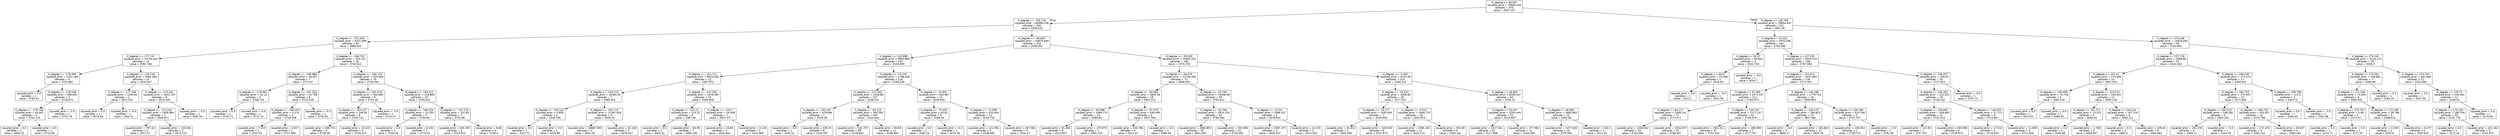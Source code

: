 digraph Tree {
node [shape=box, fontname="helvetica"] ;
edge [fontname="helvetica"] ;
0 [label="H_degree <= 48.567\nsquared_error = 79903.528\nsamples = 576\nvalue = 3457.107"] ;
1 [label="H_degree <= -155.716\nsquared_error = 64996.246\nsamples = 365\nvalue = 3339.032"] ;
0 -> 1 [labeldistance=2.5, labelangle=45, headlabel="True"] ;
2 [label="H_degree <= -172.239\nsquared_error = 9101.989\nsamples = 40\nvalue = 3688.653"] ;
1 -> 2 ;
3 [label="H_degree <= -177.747\nsquared_error = 10728.443\nsamples = 14\nvalue = 3591.786"] ;
2 -> 3 ;
4 [label="H_degree <= -179.499\nsquared_error = 1231.199\nsamples = 4\nvalue = 3734.882"] ;
3 -> 4 ;
5 [label="squared_error = 0.0\nsamples = 1\nvalue = 3783.51"] ;
4 -> 5 ;
6 [label="H_degree <= -178.248\nsquared_error = 590.651\nsamples = 3\nvalue = 3718.673"] ;
4 -> 6 ;
7 [label="H_degree <= -178.748\nsquared_error = 63.441\nsamples = 2\nvalue = 3702.115"] ;
6 -> 7 ;
8 [label="squared_error = 0.0\nsamples = 1\nvalue = 3694.15"] ;
7 -> 8 ;
9 [label="squared_error = 0.0\nsamples = 1\nvalue = 3710.08"] ;
7 -> 9 ;
10 [label="squared_error = -0.0\nsamples = 1\nvalue = 3751.79"] ;
6 -> 10 ;
11 [label="H_degree <= -176.745\nsquared_error = 3060.394\nsamples = 10\nvalue = 3534.547"] ;
3 -> 11 ;
12 [label="H_degree <= -177.246\nsquared_error = 1294.92\nsamples = 2\nvalue = 3611.915"] ;
11 -> 12 ;
13 [label="squared_error = 0.0\nsamples = 1\nvalue = 3575.93"] ;
12 -> 13 ;
14 [label="squared_error = -0.0\nsamples = 1\nvalue = 3647.9"] ;
12 -> 14 ;
15 [label="H_degree <= -173.241\nsquared_error = 1631.197\nsamples = 8\nvalue = 3515.205"] ;
11 -> 15 ;
16 [label="H_degree <= -174.242\nsquared_error = 1009.964\nsamples = 7\nvalue = 3504.871"] ;
15 -> 16 ;
17 [label="squared_error = 797.44\nsamples = 5\nvalue = 3517.57"] ;
16 -> 17 ;
18 [label="squared_error = 130.302\nsamples = 2\nvalue = 3473.125"] ;
16 -> 18 ;
19 [label="squared_error = -0.0\nsamples = 1\nvalue = 3587.54"] ;
15 -> 19 ;
20 [label="H_degree <= -166.732\nsquared_error = 453.122\nsamples = 26\nvalue = 3740.812"] ;
2 -> 20 ;
21 [label="H_degree <= -169.986\nsquared_error = 56.457\nsamples = 7\nvalue = 3717.87"] ;
20 -> 21 ;
22 [label="H_degree <= -170.987\nsquared_error = 16.12\nsamples = 2\nvalue = 3708.725"] ;
21 -> 22 ;
23 [label="squared_error = 0.0\nsamples = 1\nvalue = 3704.71"] ;
22 -> 23 ;
24 [label="squared_error = 0.0\nsamples = 1\nvalue = 3712.74"] ;
22 -> 24 ;
25 [label="H_degree <= -167.232\nsquared_error = 25.758\nsamples = 5\nvalue = 3721.528"] ;
21 -> 25 ;
26 [label="H_degree <= -168.234\nsquared_error = 5.274\nsamples = 4\nvalue = 3719.208"] ;
25 -> 26 ;
27 [label="squared_error = 7.023\nsamples = 2\nvalue = 3720.53"] ;
26 -> 27 ;
28 [label="squared_error = 0.027\nsamples = 2\nvalue = 3717.885"] ;
26 -> 28 ;
29 [label="squared_error = -0.0\nsamples = 1\nvalue = 3730.81"] ;
25 -> 29 ;
30 [label="H_degree <= -160.723\nsquared_error = 333.909\nsamples = 19\nvalue = 3749.264"] ;
20 -> 30 ;
31 [label="H_degree <= -161.474\nsquared_error = 340.885\nsamples = 9\nvalue = 3741.29"] ;
30 -> 31 ;
32 [label="H_degree <= -163.227\nsquared_error = 249.92\nsamples = 8\nvalue = 3745.142"] ;
31 -> 32 ;
33 [label="squared_error = 268.733\nsamples = 5\nvalue = 3738.38"] ;
32 -> 33 ;
34 [label="squared_error = 15.315\nsamples = 3\nvalue = 3756.413"] ;
32 -> 34 ;
35 [label="squared_error = -0.0\nsamples = 1\nvalue = 3710.47"] ;
31 -> 35 ;
36 [label="H_degree <= -159.221\nsquared_error = 218.895\nsamples = 10\nvalue = 3756.441"] ;
30 -> 36 ;
37 [label="H_degree <= -160.223\nsquared_error = 20.354\nsamples = 3\nvalue = 3766.85"] ;
36 -> 37 ;
38 [label="squared_error = 0.0\nsamples = 1\nvalue = 3760.49"] ;
37 -> 38 ;
39 [label="squared_error = 0.194\nsamples = 2\nvalue = 3770.03"] ;
37 -> 39 ;
40 [label="H_degree <= -157.719\nsquared_error = 237.65\nsamples = 7\nvalue = 3751.98"] ;
36 -> 40 ;
41 [label="squared_error = 430.195\nsamples = 3\nvalue = 3743.953"] ;
40 -> 41 ;
42 [label="squared_error = 8.68\nsamples = 4\nvalue = 3758.0"] ;
40 -> 42 ;
43 [label="H_degree <= -66.843\nsquared_error = 54979.694\nsamples = 325\nvalue = 3296.002"] ;
1 -> 43 ;
44 [label="H_degree <= -142.698\nsquared_error = 9863.899\nsamples = 142\nvalue = 3193.839"] ;
43 -> 44 ;
45 [label="H_degree <= -151.711\nsquared_error = 9423.636\nsamples = 22\nvalue = 3387.972"] ;
44 -> 45 ;
46 [label="H_degree <= -154.715\nsquared_error = 16283.26\nsamples = 7\nvalue = 3469.453"] ;
45 -> 46 ;
47 [label="H_degree <= -155.216\nsquared_error = 0.856\nsamples = 2\nvalue = 3326.785"] ;
46 -> 47 ;
48 [label="squared_error = 0.0\nsamples = 1\nvalue = 3327.71"] ;
47 -> 48 ;
49 [label="squared_error = 0.0\nsamples = 1\nvalue = 3325.86"] ;
47 -> 49 ;
50 [label="H_degree <= -153.713\nsquared_error = 11397.916\nsamples = 5\nvalue = 3526.52"] ;
46 -> 50 ;
51 [label="squared_error = 18887.005\nsamples = 2\nvalue = 3602.26"] ;
50 -> 51 ;
52 [label="squared_error = 31.249\nsamples = 3\nvalue = 3476.027"] ;
50 -> 52 ;
53 [label="H_degree <= -147.204\nsquared_error = 1678.392\nsamples = 15\nvalue = 3349.948"] ;
45 -> 53 ;
54 [label="H_degree <= -151.21\nsquared_error = 110.22\nsamples = 8\nvalue = 3387.46"] ;
53 -> 54 ;
55 [label="squared_error = 0.0\nsamples = 1\nvalue = 3403.31"] ;
54 -> 55 ;
56 [label="squared_error = 84.95\nsamples = 7\nvalue = 3385.196"] ;
54 -> 56 ;
57 [label="H_degree <= -143.7\nsquared_error = 24.508\nsamples = 7\nvalue = 3307.077"] ;
53 -> 57 ;
58 [label="squared_error = 16.65\nsamples = 5\nvalue = 3304.834"] ;
57 -> 58 ;
59 [label="squared_error = 0.126\nsamples = 2\nvalue = 3312.685"] ;
57 -> 59 ;
60 [label="H_degree <= -74.103\nsquared_error = 1768.448\nsamples = 120\nvalue = 3158.248"] ;
44 -> 60 ;
61 [label="H_degree <= -137.942\nsquared_error = 1018.88\nsamples = 107\nvalue = 3148.431"] ;
60 -> 61 ;
62 [label="H_degree <= -142.197\nsquared_error = 678.694\nsamples = 7\nvalue = 3228.26"] ;
61 -> 62 ;
63 [label="squared_error = 0.0\nsamples = 1\nvalue = 3192.22"] ;
62 -> 63 ;
64 [label="squared_error = 539.25\nsamples = 6\nvalue = 3234.267"] ;
62 -> 64 ;
65 [label="H_degree <= -83.115\nsquared_error = 565.382\nsamples = 100\nvalue = 3142.843"] ;
61 -> 65 ;
66 [label="squared_error = 532.707\nsamples = 89\nvalue = 3139.652"] ;
65 -> 66 ;
67 [label="squared_error = 80.65\nsamples = 11\nvalue = 3168.664"] ;
65 -> 67 ;
68 [label="H_degree <= -72.601\nsquared_error = 616.667\nsamples = 13\nvalue = 3239.045"] ;
60 -> 68 ;
69 [label="H_degree <= -73.352\nsquared_error = 65.61\nsamples = 2\nvalue = 3268.26"] ;
68 -> 69 ;
70 [label="squared_error = 0.0\nsamples = 1\nvalue = 3260.16"] ;
69 -> 70 ;
71 [label="squared_error = -0.0\nsamples = 1\nvalue = 3276.36"] ;
69 -> 71 ;
72 [label="H_degree <= -71.599\nsquared_error = 533.454\nsamples = 11\nvalue = 3233.733"] ;
68 -> 72 ;
73 [label="squared_error = 121.992\nsamples = 2\nvalue = 3198.465"] ;
72 -> 73 ;
74 [label="squared_error = 287.064\nsamples = 9\nvalue = 3241.57"] ;
72 -> 74 ;
75 [label="H_degree <= -20.529\nsquared_error = 75604.251\nsamples = 183\nvalue = 3375.276"] ;
43 -> 75 ;
76 [label="H_degree <= -56.579\nsquared_error = 32758.309\nsamples = 73\nvalue = 3669.055"] ;
75 -> 76 ;
77 [label="H_degree <= -59.082\nsquared_error = 5892.58\nsamples = 18\nvalue = 3401.512"] ;
76 -> 77 ;
78 [label="H_degree <= -63.088\nsquared_error = 1994.773\nsamples = 13\nvalue = 3360.83"] ;
77 -> 78 ;
79 [label="squared_error = 91.483\nsamples = 6\nvalue = 3314.953"] ;
78 -> 79 ;
80 [label="squared_error = 275.875\nsamples = 7\nvalue = 3400.153"] ;
78 -> 80 ;
81 [label="H_degree <= -57.079\nsquared_error = 536.099\nsamples = 5\nvalue = 3507.284"] ;
77 -> 81 ;
82 [label="squared_error = 540.786\nsamples = 4\nvalue = 3512.37"] ;
81 -> 82 ;
83 [label="squared_error = 0.0\nsamples = 1\nvalue = 3486.94"] ;
81 -> 83 ;
84 [label="H_degree <= -23.783\nsquared_error = 10458.09\nsamples = 55\nvalue = 3756.614"] ;
76 -> 84 ;
85 [label="H_degree <= -32.796\nsquared_error = 2815.233\nsamples = 50\nvalue = 3784.383"] ;
84 -> 85 ;
86 [label="squared_error = 2984.853\nsamples = 35\nvalue = 3801.063"] ;
85 -> 86 ;
87 [label="squared_error = 255.508\nsamples = 15\nvalue = 3745.463"] ;
85 -> 87 ;
88 [label="H_degree <= -21.53\nsquared_error = 2068.421\nsamples = 5\nvalue = 3478.932"] ;
84 -> 88 ;
89 [label="squared_error = 2047.375\nsamples = 3\nvalue = 3455.337"] ;
88 -> 89 ;
90 [label="squared_error = 12.215\nsamples = 2\nvalue = 3514.325"] ;
88 -> 90 ;
91 [label="H_degree <= -5.007\nsquared_error = 8752.48\nsamples = 110\nvalue = 3180.314"] ;
75 -> 91 ;
92 [label="H_degree <= -16.523\nsquared_error = 4266.96\nsamples = 26\nvalue = 3277.541"] ;
91 -> 92 ;
93 [label="H_degree <= -19.277\nsquared_error = 1492.835\nsamples = 7\nvalue = 3349.909"] ;
92 -> 93 ;
94 [label="squared_error = 81.812\nsamples = 2\nvalue = 3405.495"] ;
93 -> 94 ;
95 [label="squared_error = 326.928\nsamples = 5\nvalue = 3327.674"] ;
93 -> 95 ;
96 [label="H_degree <= -9.513\nsquared_error = 2648.725\nsamples = 19\nvalue = 3250.879"] ;
92 -> 96 ;
97 [label="squared_error = 2085.105\nsamples = 11\nvalue = 3220.115"] ;
96 -> 97 ;
98 [label="squared_error = 332.85\nsamples = 8\nvalue = 3293.181"] ;
96 -> 98 ;
99 [label="H_degree <= 39.805\nsquared_error = 6309.247\nsamples = 84\nvalue = 3150.22"] ;
91 -> 99 ;
100 [label="H_degree <= 33.547\nsquared_error = 2293.449\nsamples = 72\nvalue = 3124.997"] ;
99 -> 100 ;
101 [label="squared_error = 2327.021\nsamples = 61\nvalue = 3117.898"] ;
100 -> 101 ;
102 [label="squared_error = 277.982\nsamples = 11\nvalue = 3164.365"] ;
100 -> 102 ;
103 [label="H_degree <= 46.565\nsquared_error = 3682.983\nsamples = 12\nvalue = 3301.56"] ;
99 -> 103 ;
104 [label="squared_error = 1477.645\nsamples = 10\nvalue = 3279.662"] ;
103 -> 104 ;
105 [label="squared_error = 324.0\nsamples = 2\nvalue = 3411.05"] ;
103 -> 105 ;
106 [label="H_degree <= 149.708\nsquared_error = 39854.632\nsamples = 211\nvalue = 3661.36"] ;
0 -> 106 [labeldistance=2.5, labelangle=-45, headlabel="False"] ;
107 [label="H_degree <= 51.321\nsquared_error = 3970.298\nsamples = 161\nvalue = 3763.396"] ;
106 -> 107 ;
108 [label="H_degree <= 50.57\nsquared_error = 85.863\nsamples = 3\nvalue = 3522.793"] ;
107 -> 108 ;
109 [label="H_degree <= 50.07\nsquared_error = 22.468\nsamples = 2\nvalue = 3516.84"] ;
108 -> 109 ;
110 [label="squared_error = 0.0\nsamples = 1\nvalue = 3512.1"] ;
109 -> 110 ;
111 [label="squared_error = -0.0\nsamples = 1\nvalue = 3521.58"] ;
109 -> 111 ;
112 [label="squared_error = -0.0\nsamples = 1\nvalue = 3534.7"] ;
108 -> 112 ;
113 [label="H_degree <= 137.191\nsquared_error = 2924.015\nsamples = 158\nvalue = 3767.964"] ;
107 -> 113 ;
114 [label="H_degree <= 124.673\nsquared_error = 3037.865\nsamples = 139\nvalue = 3773.451"] ;
113 -> 114 ;
115 [label="H_degree <= 97.385\nsquared_error = 2471.537\nsamples = 121\nvalue = 3763.573"] ;
114 -> 115 ;
116 [label="H_degree <= 84.117\nsquared_error = 2399.141\nsamples = 77\nvalue = 3773.571"] ;
115 -> 116 ;
117 [label="squared_error = 1200.842\nsamples = 53\nvalue = 3763.004"] ;
116 -> 117 ;
118 [label="squared_error = 4254.207\nsamples = 24\nvalue = 3796.907"] ;
116 -> 118 ;
119 [label="H_degree <= 120.167\nsquared_error = 2117.157\nsamples = 44\nvalue = 3746.076"] ;
115 -> 119 ;
120 [label="squared_error = 2301.311\nsamples = 37\nvalue = 3751.444"] ;
119 -> 120 ;
121 [label="squared_error = 186.699\nsamples = 7\nvalue = 3717.707"] ;
119 -> 121 ;
122 [label="H_degree <= 134.186\nsquared_error = 1779.751\nsamples = 18\nvalue = 3839.853"] ;
114 -> 122 ;
123 [label="H_degree <= 126.175\nsquared_error = 166.823\nsamples = 15\nvalue = 3857.482"] ;
122 -> 123 ;
124 [label="squared_error = -0.0\nsamples = 3\nvalue = 3866.37"] ;
123 -> 124 ;
125 [label="squared_error = 183.843\nsamples = 12\nvalue = 3855.26"] ;
123 -> 125 ;
126 [label="H_degree <= 136.189\nsquared_error = 520.708\nsamples = 3\nvalue = 3751.707"] ;
122 -> 126 ;
127 [label="squared_error = 106.812\nsamples = 2\nvalue = 3736.715"] ;
126 -> 127 ;
128 [label="squared_error = -0.0\nsamples = 1\nvalue = 3781.69"] ;
126 -> 128 ;
129 [label="H_degree <= 149.207\nsquared_error = 259.52\nsamples = 19\nvalue = 3727.823"] ;
113 -> 129 ;
130 [label="H_degree <= 145.202\nsquared_error = 221.521\nsamples = 18\nvalue = 3726.162"] ;
129 -> 130 ;
131 [label="H_degree <= 140.695\nsquared_error = 209.865\nsamples = 12\nvalue = 3732.314"] ;
130 -> 131 ;
132 [label="squared_error = 115.56\nsamples = 7\nvalue = 3727.557"] ;
131 -> 132 ;
133 [label="squared_error = 265.859\nsamples = 5\nvalue = 3738.974"] ;
131 -> 133 ;
134 [label="H_degree <= 146.203\nsquared_error = 17.713\nsamples = 6\nvalue = 3713.857"] ;
130 -> 134 ;
135 [label="squared_error = 17.514\nsamples = 2\nvalue = 3716.655"] ;
134 -> 135 ;
136 [label="squared_error = 11.939\nsamples = 4\nvalue = 3712.458"] ;
134 -> 136 ;
137 [label="squared_error = -0.0\nsamples = 1\nvalue = 3757.72"] ;
129 -> 137 ;
138 [label="H_degree <= 170.236\nsquared_error = 13929.583\nsamples = 50\nvalue = 3332.805"] ;
106 -> 138 ;
139 [label="H_degree <= 157.719\nsquared_error = 2588.86\nsamples = 31\nvalue = 3414.018"] ;
138 -> 139 ;
140 [label="H_degree <= 151.21\nsquared_error = 174.406\nsamples = 14\nvalue = 3467.553"] ;
139 -> 140 ;
141 [label="H_degree <= 150.459\nsquared_error = 74.736\nsamples = 2\nvalue = 3482.165"] ;
140 -> 141 ;
142 [label="squared_error = 0.0\nsamples = 1\nvalue = 3473.52"] ;
141 -> 142 ;
143 [label="squared_error = -0.0\nsamples = 1\nvalue = 3490.81"] ;
141 -> 143 ;
144 [label="H_degree <= 153.213\nsquared_error = 149.501\nsamples = 12\nvalue = 3465.118"] ;
140 -> 144 ;
145 [label="H_degree <= 151.711\nsquared_error = 13.512\nsamples = 4\nvalue = 3456.93"] ;
144 -> 145 ;
146 [label="squared_error = 0.0\nsamples = 1\nvalue = 3450.88"] ;
145 -> 146 ;
147 [label="squared_error = 1.748\nsamples = 3\nvalue = 3458.947"] ;
145 -> 147 ;
148 [label="H_degree <= 154.214\nsquared_error = 167.219\nsamples = 8\nvalue = 3469.211"] ;
144 -> 148 ;
149 [label="squared_error = 0.0\nsamples = 2\nvalue = 3485.2"] ;
148 -> 149 ;
150 [label="squared_error = 109.34\nsamples = 6\nvalue = 3463.882"] ;
148 -> 150 ;
151 [label="H_degree <= 169.235\nsquared_error = 273.315\nsamples = 17\nvalue = 3369.931"] ;
139 -> 151 ;
152 [label="H_degree <= 160.723\nsquared_error = 274.457\nsamples = 15\nvalue = 3371.955"] ;
151 -> 152 ;
153 [label="H_degree <= 160.223\nsquared_error = 248.282\nsamples = 5\nvalue = 3364.292"] ;
152 -> 153 ;
154 [label="squared_error = 191.378\nsamples = 4\nvalue = 3369.17"] ;
153 -> 154 ;
155 [label="squared_error = -0.0\nsamples = 1\nvalue = 3344.78"] ;
153 -> 155 ;
156 [label="H_degree <= 166.732\nsquared_error = 243.507\nsamples = 10\nvalue = 3375.786"] ;
152 -> 156 ;
157 [label="squared_error = 272.475\nsamples = 6\nvalue = 3382.122"] ;
156 -> 157 ;
158 [label="squared_error = 49.527\nsamples = 4\nvalue = 3366.282"] ;
156 -> 158 ;
159 [label="H_degree <= 169.736\nsquared_error = 3.572\nsamples = 2\nvalue = 3354.75"] ;
151 -> 159 ;
160 [label="squared_error = 0.0\nsamples = 1\nvalue = 3356.64"] ;
159 -> 160 ;
161 [label="squared_error = -0.0\nsamples = 1\nvalue = 3352.86"] ;
159 -> 161 ;
162 [label="H_degree <= 174.242\nsquared_error = 4114.114\nsamples = 19\nvalue = 3200.3"] ;
138 -> 162 ;
163 [label="H_degree <= 173.491\nsquared_error = 108.961\nsamples = 7\nvalue = 3280.69"] ;
162 -> 163 ;
164 [label="H_degree <= 171.238\nsquared_error = 74.504\nsamples = 6\nvalue = 3283.432"] ;
163 -> 164 ;
165 [label="H_degree <= 170.737\nsquared_error = 2.89\nsamples = 2\nvalue = 3273.07"] ;
164 -> 165 ;
166 [label="squared_error = 0.0\nsamples = 1\nvalue = 3274.77"] ;
165 -> 166 ;
167 [label="squared_error = 0.0\nsamples = 1\nvalue = 3271.37"] ;
165 -> 167 ;
168 [label="H_degree <= 172.239\nsquared_error = 29.788\nsamples = 4\nvalue = 3288.612"] ;
164 -> 168 ;
169 [label="squared_error = 3.349\nsamples = 2\nvalue = 3293.6"] ;
168 -> 169 ;
170 [label="squared_error = 6.477\nsamples = 2\nvalue = 3283.625"] ;
168 -> 170 ;
171 [label="squared_error = 0.0\nsamples = 1\nvalue = 3264.24"] ;
163 -> 171 ;
172 [label="H_degree <= 174.743\nsquared_error = 481.568\nsamples = 12\nvalue = 3153.406"] ;
162 -> 172 ;
173 [label="squared_error = 0.0\nsamples = 1\nvalue = 3207.04"] ;
172 -> 173 ;
174 [label="H_degree <= 179.75\nsquared_error = 240.061\nsamples = 11\nvalue = 3148.53"] ;
172 -> 174 ;
175 [label="H_degree <= 175.243\nsquared_error = 180.759\nsamples = 10\nvalue = 3145.778"] ;
174 -> 175 ;
176 [label="squared_error = 0.0\nsamples = 1\nvalue = 3171.02"] ;
175 -> 176 ;
177 [label="squared_error = 122.182\nsamples = 9\nvalue = 3142.973"] ;
175 -> 177 ;
178 [label="squared_error = 0.0\nsamples = 1\nvalue = 3176.05"] ;
174 -> 178 ;
}